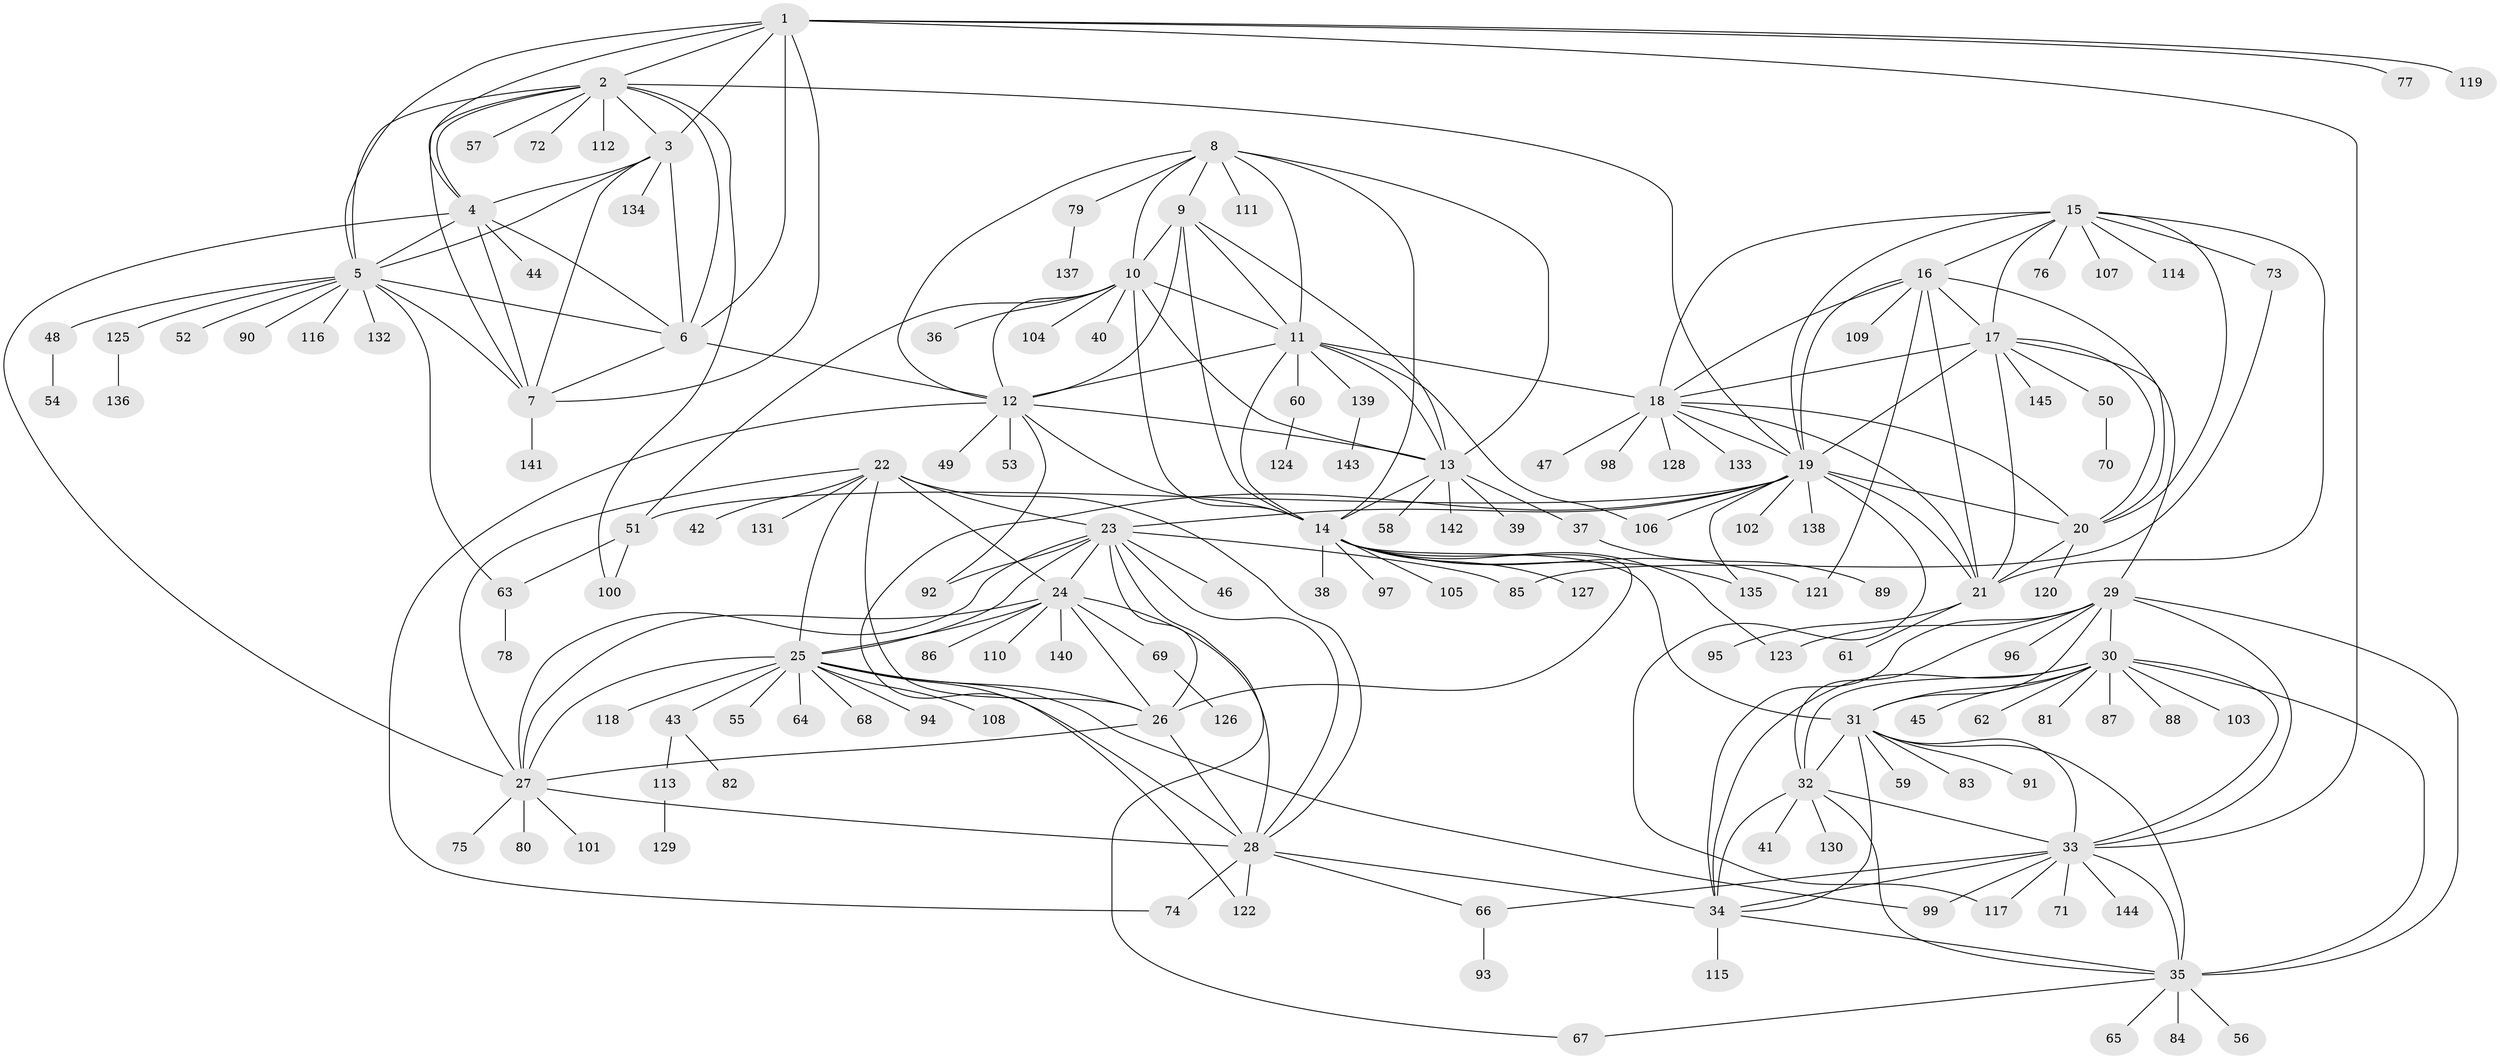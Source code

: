 // coarse degree distribution, {10: 0.046511627906976744, 2: 0.06976744186046512, 6: 0.023255813953488372, 7: 0.023255813953488372, 12: 0.023255813953488372, 17: 0.023255813953488372, 9: 0.023255813953488372, 1: 0.7441860465116279, 3: 0.023255813953488372}
// Generated by graph-tools (version 1.1) at 2025/19/03/04/25 18:19:28]
// undirected, 145 vertices, 240 edges
graph export_dot {
graph [start="1"]
  node [color=gray90,style=filled];
  1;
  2;
  3;
  4;
  5;
  6;
  7;
  8;
  9;
  10;
  11;
  12;
  13;
  14;
  15;
  16;
  17;
  18;
  19;
  20;
  21;
  22;
  23;
  24;
  25;
  26;
  27;
  28;
  29;
  30;
  31;
  32;
  33;
  34;
  35;
  36;
  37;
  38;
  39;
  40;
  41;
  42;
  43;
  44;
  45;
  46;
  47;
  48;
  49;
  50;
  51;
  52;
  53;
  54;
  55;
  56;
  57;
  58;
  59;
  60;
  61;
  62;
  63;
  64;
  65;
  66;
  67;
  68;
  69;
  70;
  71;
  72;
  73;
  74;
  75;
  76;
  77;
  78;
  79;
  80;
  81;
  82;
  83;
  84;
  85;
  86;
  87;
  88;
  89;
  90;
  91;
  92;
  93;
  94;
  95;
  96;
  97;
  98;
  99;
  100;
  101;
  102;
  103;
  104;
  105;
  106;
  107;
  108;
  109;
  110;
  111;
  112;
  113;
  114;
  115;
  116;
  117;
  118;
  119;
  120;
  121;
  122;
  123;
  124;
  125;
  126;
  127;
  128;
  129;
  130;
  131;
  132;
  133;
  134;
  135;
  136;
  137;
  138;
  139;
  140;
  141;
  142;
  143;
  144;
  145;
  1 -- 2;
  1 -- 3;
  1 -- 4;
  1 -- 5;
  1 -- 6;
  1 -- 7;
  1 -- 33;
  1 -- 77;
  1 -- 119;
  2 -- 3;
  2 -- 4;
  2 -- 5;
  2 -- 6;
  2 -- 7;
  2 -- 19;
  2 -- 57;
  2 -- 72;
  2 -- 100;
  2 -- 112;
  3 -- 4;
  3 -- 5;
  3 -- 6;
  3 -- 7;
  3 -- 134;
  4 -- 5;
  4 -- 6;
  4 -- 7;
  4 -- 27;
  4 -- 44;
  5 -- 6;
  5 -- 7;
  5 -- 48;
  5 -- 52;
  5 -- 63;
  5 -- 90;
  5 -- 116;
  5 -- 125;
  5 -- 132;
  6 -- 7;
  6 -- 12;
  7 -- 141;
  8 -- 9;
  8 -- 10;
  8 -- 11;
  8 -- 12;
  8 -- 13;
  8 -- 14;
  8 -- 79;
  8 -- 111;
  9 -- 10;
  9 -- 11;
  9 -- 12;
  9 -- 13;
  9 -- 14;
  10 -- 11;
  10 -- 12;
  10 -- 13;
  10 -- 14;
  10 -- 36;
  10 -- 40;
  10 -- 51;
  10 -- 104;
  11 -- 12;
  11 -- 13;
  11 -- 14;
  11 -- 18;
  11 -- 60;
  11 -- 106;
  11 -- 139;
  12 -- 13;
  12 -- 14;
  12 -- 49;
  12 -- 53;
  12 -- 74;
  12 -- 92;
  13 -- 14;
  13 -- 37;
  13 -- 39;
  13 -- 58;
  13 -- 142;
  14 -- 26;
  14 -- 31;
  14 -- 38;
  14 -- 97;
  14 -- 105;
  14 -- 121;
  14 -- 123;
  14 -- 127;
  14 -- 135;
  15 -- 16;
  15 -- 17;
  15 -- 18;
  15 -- 19;
  15 -- 20;
  15 -- 21;
  15 -- 73;
  15 -- 76;
  15 -- 107;
  15 -- 114;
  16 -- 17;
  16 -- 18;
  16 -- 19;
  16 -- 20;
  16 -- 21;
  16 -- 109;
  16 -- 121;
  17 -- 18;
  17 -- 19;
  17 -- 20;
  17 -- 21;
  17 -- 29;
  17 -- 50;
  17 -- 145;
  18 -- 19;
  18 -- 20;
  18 -- 21;
  18 -- 47;
  18 -- 98;
  18 -- 128;
  18 -- 133;
  19 -- 20;
  19 -- 21;
  19 -- 23;
  19 -- 51;
  19 -- 102;
  19 -- 106;
  19 -- 117;
  19 -- 122;
  19 -- 135;
  19 -- 138;
  20 -- 21;
  20 -- 120;
  21 -- 61;
  21 -- 95;
  22 -- 23;
  22 -- 24;
  22 -- 25;
  22 -- 26;
  22 -- 27;
  22 -- 28;
  22 -- 42;
  22 -- 131;
  23 -- 24;
  23 -- 25;
  23 -- 26;
  23 -- 27;
  23 -- 28;
  23 -- 46;
  23 -- 67;
  23 -- 85;
  23 -- 92;
  24 -- 25;
  24 -- 26;
  24 -- 27;
  24 -- 28;
  24 -- 69;
  24 -- 86;
  24 -- 110;
  24 -- 140;
  25 -- 26;
  25 -- 27;
  25 -- 28;
  25 -- 43;
  25 -- 55;
  25 -- 64;
  25 -- 68;
  25 -- 94;
  25 -- 99;
  25 -- 108;
  25 -- 118;
  26 -- 27;
  26 -- 28;
  27 -- 28;
  27 -- 75;
  27 -- 80;
  27 -- 101;
  28 -- 34;
  28 -- 66;
  28 -- 74;
  28 -- 122;
  29 -- 30;
  29 -- 31;
  29 -- 32;
  29 -- 33;
  29 -- 34;
  29 -- 35;
  29 -- 96;
  29 -- 123;
  30 -- 31;
  30 -- 32;
  30 -- 33;
  30 -- 34;
  30 -- 35;
  30 -- 45;
  30 -- 62;
  30 -- 81;
  30 -- 87;
  30 -- 88;
  30 -- 103;
  31 -- 32;
  31 -- 33;
  31 -- 34;
  31 -- 35;
  31 -- 59;
  31 -- 83;
  31 -- 91;
  32 -- 33;
  32 -- 34;
  32 -- 35;
  32 -- 41;
  32 -- 130;
  33 -- 34;
  33 -- 35;
  33 -- 66;
  33 -- 71;
  33 -- 99;
  33 -- 117;
  33 -- 144;
  34 -- 35;
  34 -- 115;
  35 -- 56;
  35 -- 65;
  35 -- 67;
  35 -- 84;
  37 -- 89;
  43 -- 82;
  43 -- 113;
  48 -- 54;
  50 -- 70;
  51 -- 63;
  51 -- 100;
  60 -- 124;
  63 -- 78;
  66 -- 93;
  69 -- 126;
  73 -- 85;
  79 -- 137;
  113 -- 129;
  125 -- 136;
  139 -- 143;
}
